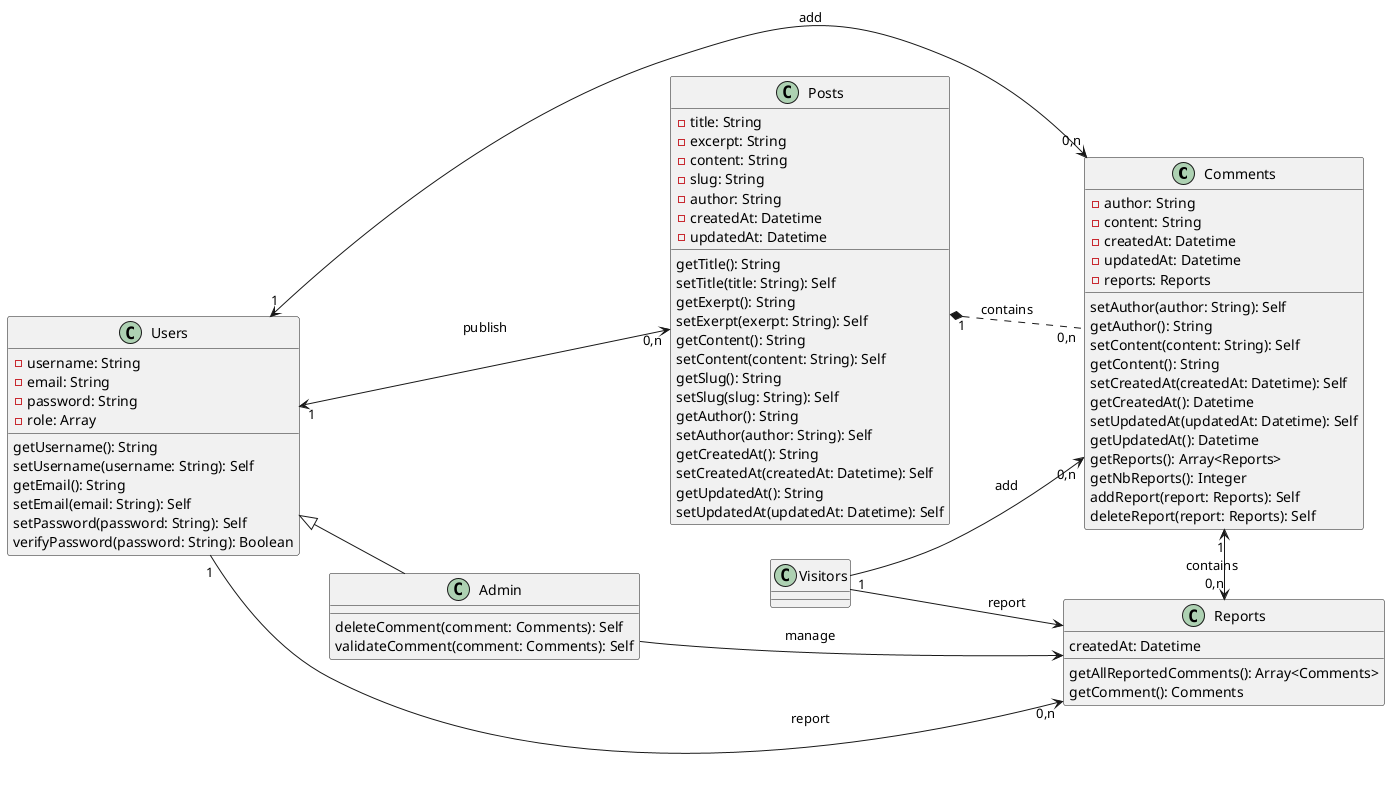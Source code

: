 @startuml
left to right direction

class Comments {
    - author: String
    - content: String
    - createdAt: Datetime
    - updatedAt: Datetime
    - reports: Reports

    setAuthor(author: String): Self 
    getAuthor(): String
    setContent(content: String): Self
    getContent(): String
    setCreatedAt(createdAt: Datetime): Self
    getCreatedAt(): Datetime
    setUpdatedAt(updatedAt: Datetime): Self
    getUpdatedAt(): Datetime
    getReports(): Array<Reports>
    getNbReports(): Integer
    addReport(report: Reports): Self
    deleteReport(report: Reports): Self
}

class Admin {
    deleteComment(comment: Comments): Self
    validateComment(comment: Comments): Self
}

class Users {
    - username: String
    - email: String
    - password: String
    - role: Array

    getUsername(): String
    setUsername(username: String): Self
    getEmail(): String
    setEmail(email: String): Self
    setPassword(password: String): Self
    verifyPassword(password: String): Boolean
}

class Visitors

class Posts {
    - title: String
    - excerpt: String
    - content: String 
    - slug: String 
    - author: String
    - createdAt: Datetime
    - updatedAt: Datetime

    getTitle(): String
    setTitle(title: String): Self
    getExerpt(): String
    setExerpt(exerpt: String): Self
    getContent(): String
    setContent(content: String): Self 
    getSlug(): String
    setSlug(slug: String): Self
    getAuthor(): String
    setAuthor(author: String): Self
    getCreatedAt(): String
    setCreatedAt(createdAt: Datetime): Self
    getUpdatedAt(): String
    setUpdatedAt(updatedAt: Datetime): Self
}

class Reports {
    createdAt: Datetime
    getAllReportedComments(): Array<Comments>
    getComment(): Comments
}

' Relations
Users <|- Admin

Visitors "1" --> "0,n" Comments: add
Visitors --> Reports: report

Comments "1" <-> "0,n" Reports: contains

Posts "1" *.. "0,n" Comments: contains

Users "1" <--> "0,n" Posts: publish
Users "1" <--> "0,n" Comments: add
Users "1" --> "0,n" Reports: report

Admin --> Reports: manage 

@enduml